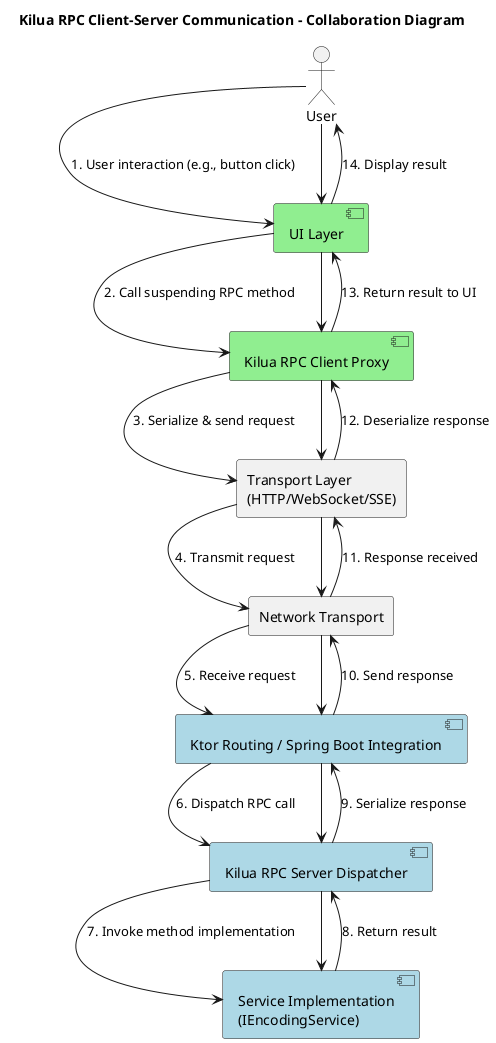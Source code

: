 @startuml
title Kilua RPC Client-Server Communication - Collaboration Diagram

actor User

component UI as "UI Layer" #lightgreen
component ClientProxy as "Kilua RPC Client Proxy" #lightgreen
rectangle ClientTransport as "Transport Layer\n(HTTP/WebSocket/SSE)"
rectangle Network as "Network Transport"
component ServerRouting as "Ktor Routing / Spring Boot Integration" #lightblue
component ServerDispatcher as "Kilua RPC Server Dispatcher" #lightblue
component ServiceImpl as "Service Implementation\n(IEncodingService)" #lightblue

'// Define links (for layout clarity)
User --> UI
UI --> ClientProxy
ClientProxy --> ClientTransport
ClientTransport --> Network
Network --> ServerRouting
ServerRouting --> ServerDispatcher
ServerDispatcher --> ServiceImpl

'// Numbered messages (arrows) to indicate communication flow
User -> UI : 1. User interaction (e.g., button click)
UI -> ClientProxy : 2. Call suspending RPC method
ClientProxy -> ClientTransport : 3. Serialize & send request
ClientTransport -> Network : 4. Transmit request
Network -> ServerRouting : 5. Receive request
ServerRouting -> ServerDispatcher : 6. Dispatch RPC call
ServerDispatcher -> ServiceImpl : 7. Invoke method implementation
ServiceImpl --> ServerDispatcher : 8. Return result
ServerDispatcher --> ServerRouting : 9. Serialize response
ServerRouting --> Network : 10. Send response
Network --> ClientTransport : 11. Response received
ClientTransport --> ClientProxy : 12. Deserialize response
ClientProxy --> UI : 13. Return result to UI
UI --> User : 14. Display result

@enduml
